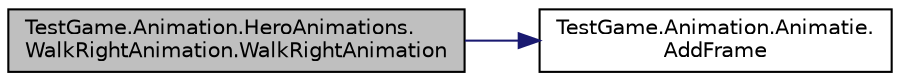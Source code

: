 digraph "TestGame.Animation.HeroAnimations.WalkRightAnimation.WalkRightAnimation"
{
 // LATEX_PDF_SIZE
  edge [fontname="Helvetica",fontsize="10",labelfontname="Helvetica",labelfontsize="10"];
  node [fontname="Helvetica",fontsize="10",shape=record];
  rankdir="LR";
  Node1 [label="TestGame.Animation.HeroAnimations.\lWalkRightAnimation.WalkRightAnimation",height=0.2,width=0.4,color="black", fillcolor="grey75", style="filled", fontcolor="black",tooltip=" "];
  Node1 -> Node2 [color="midnightblue",fontsize="10",style="solid",fontname="Helvetica"];
  Node2 [label="TestGame.Animation.Animatie.\lAddFrame",height=0.2,width=0.4,color="black", fillcolor="white", style="filled",URL="$df/d72/class_test_game_1_1_animation_1_1_animatie.html#aafeeb0294c36acfed476db69b298083d",tooltip=" "];
}
